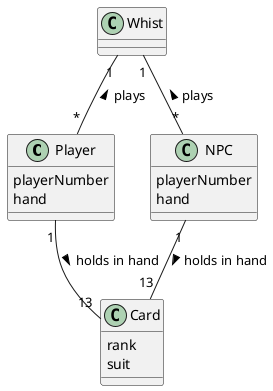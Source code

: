 @startuml

'skinparam linetype polyline

class Player {
    playerNumber
    hand
}

class NPC {
    playerNumber
    hand
}

class Card {
    rank
    suit
}

class Whist {

}

Whist "1" -- "*" Player: plays <
Whist "1" -- "*" NPC: plays <
NPC "1" -- "13" Card: holds in hand >
Player "1" -- "13" Card: holds in hand >
@enduml